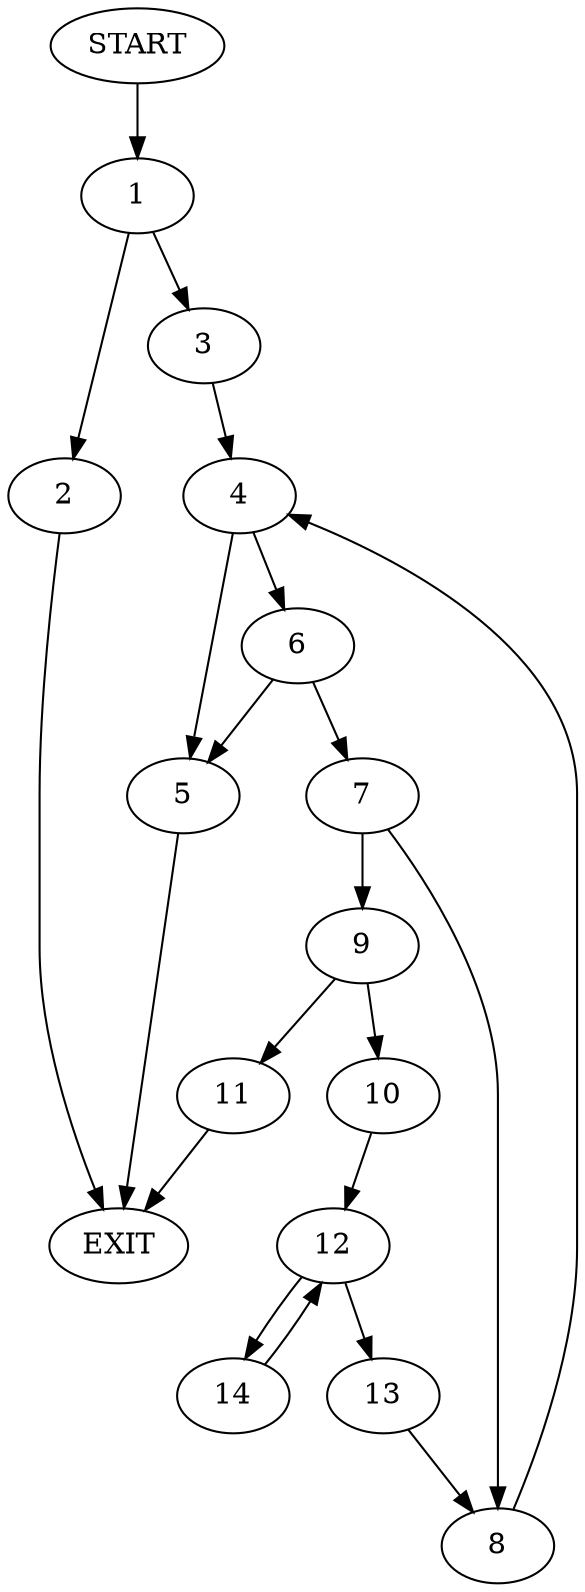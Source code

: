 digraph {
0 [label="START"]
15 [label="EXIT"]
0 -> 1
1 -> 2
1 -> 3
2 -> 15
3 -> 4
4 -> 5
4 -> 6
5 -> 15
6 -> 5
6 -> 7
7 -> 8
7 -> 9
9 -> 10
9 -> 11
8 -> 4
11 -> 15
10 -> 12
12 -> 13
12 -> 14
14 -> 12
13 -> 8
}
